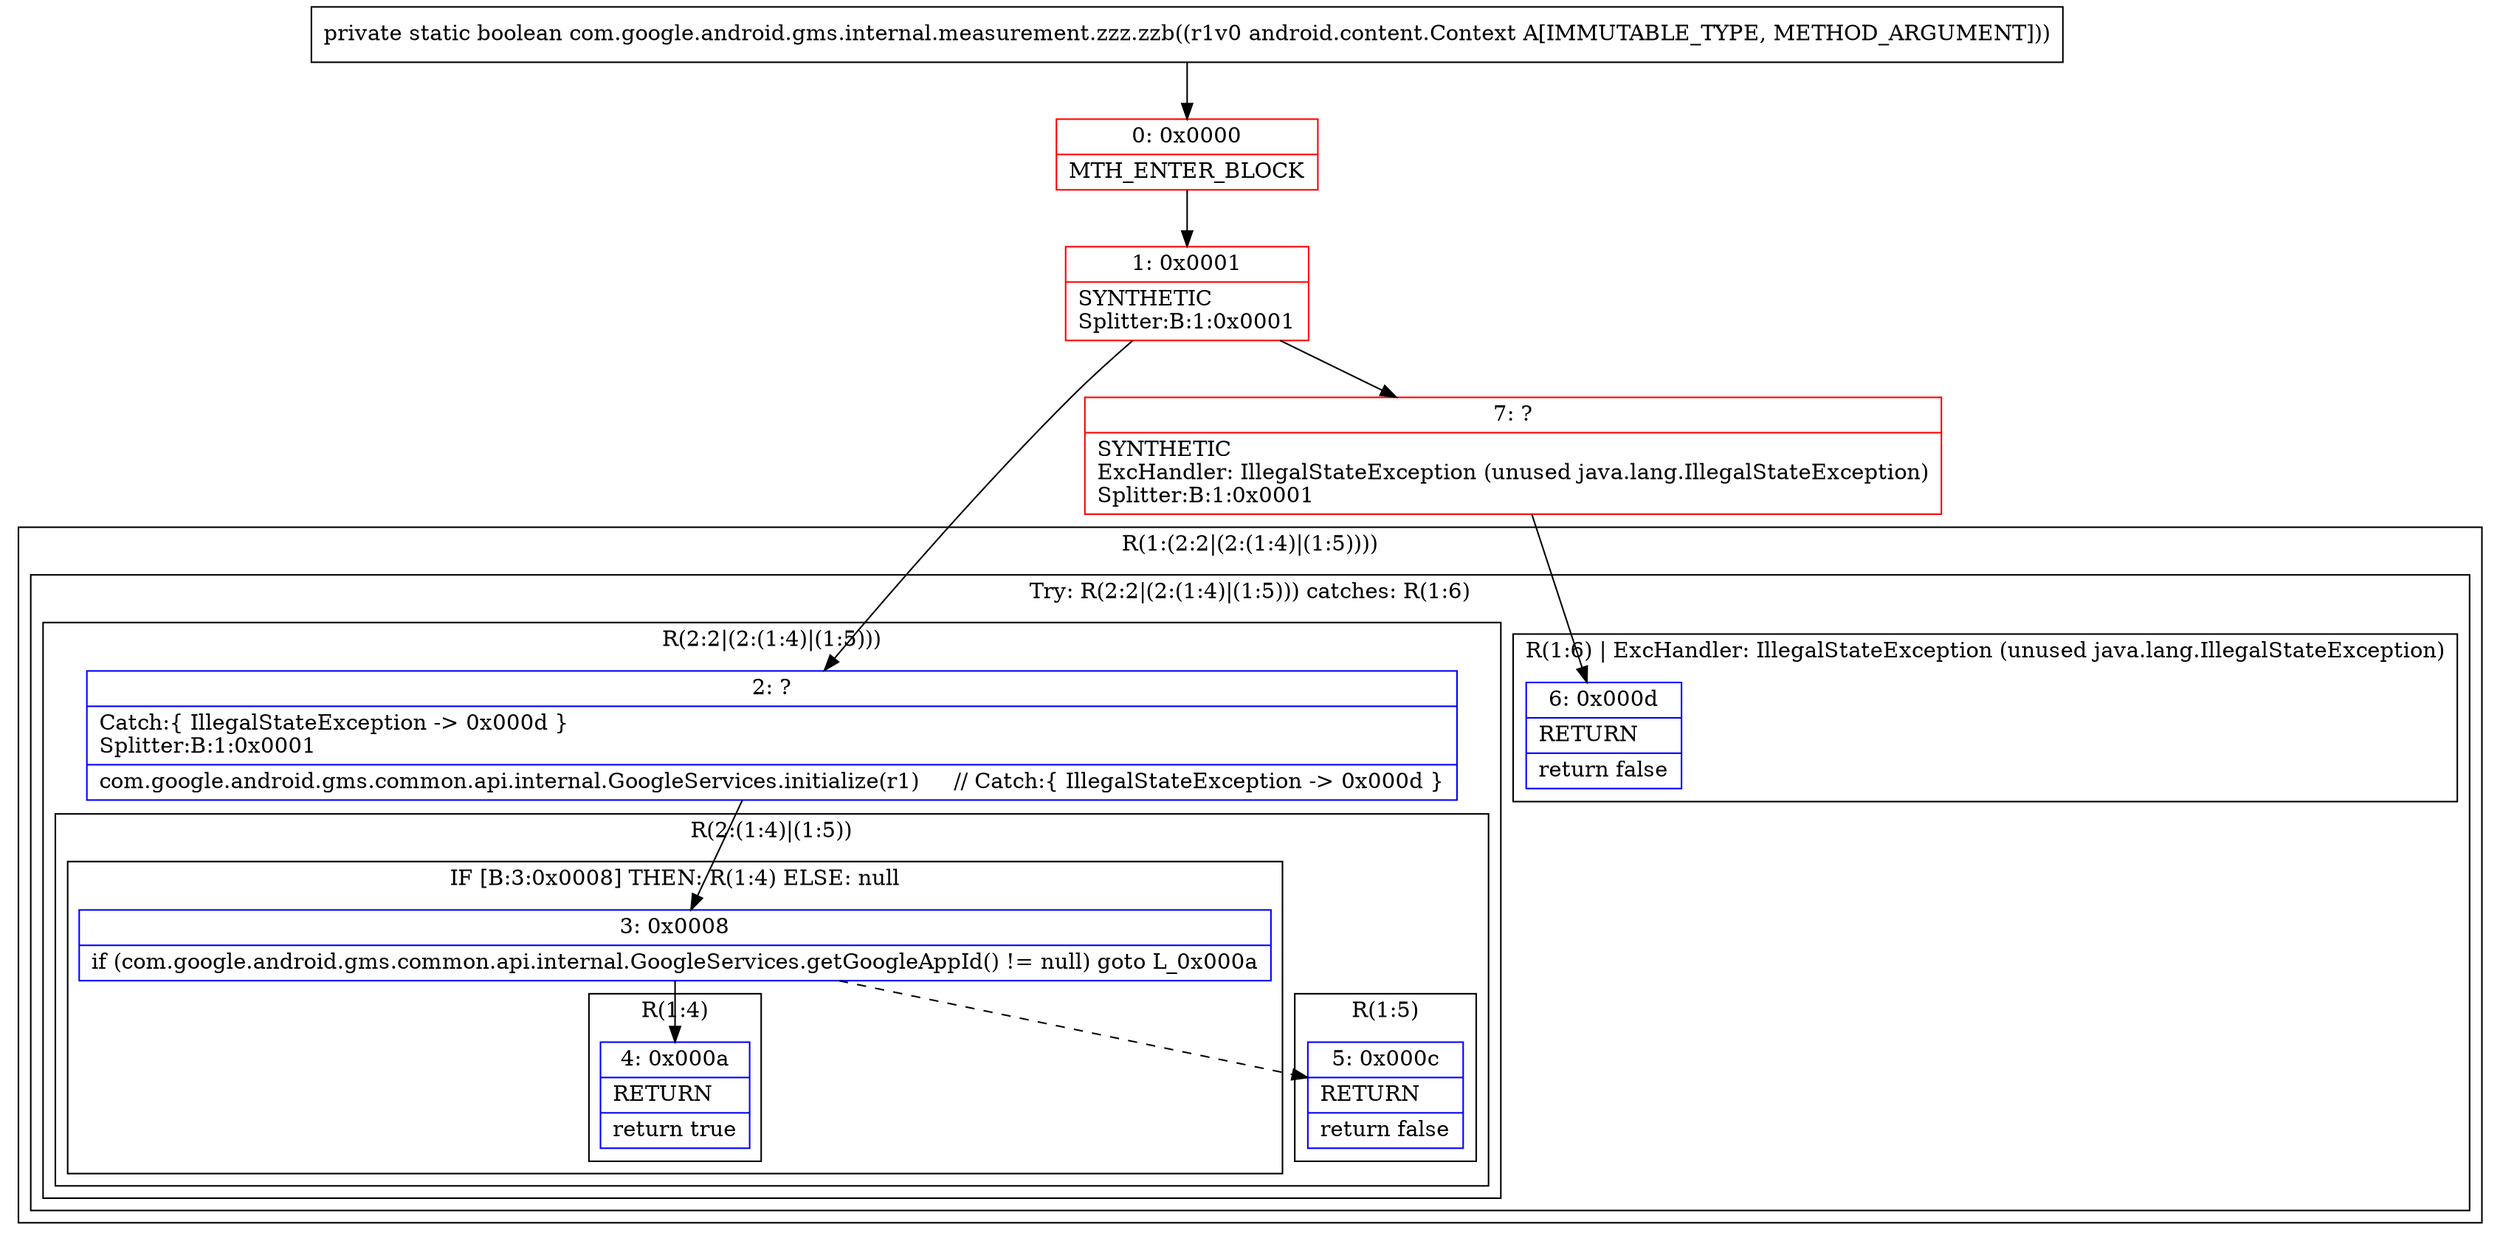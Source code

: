 digraph "CFG forcom.google.android.gms.internal.measurement.zzz.zzb(Landroid\/content\/Context;)Z" {
subgraph cluster_Region_1293049822 {
label = "R(1:(2:2|(2:(1:4)|(1:5))))";
node [shape=record,color=blue];
subgraph cluster_TryCatchRegion_1208128855 {
label = "Try: R(2:2|(2:(1:4)|(1:5))) catches: R(1:6)";
node [shape=record,color=blue];
subgraph cluster_Region_848086425 {
label = "R(2:2|(2:(1:4)|(1:5)))";
node [shape=record,color=blue];
Node_2 [shape=record,label="{2\:\ ?|Catch:\{ IllegalStateException \-\> 0x000d \}\lSplitter:B:1:0x0001\l|com.google.android.gms.common.api.internal.GoogleServices.initialize(r1)     \/\/ Catch:\{ IllegalStateException \-\> 0x000d \}\l}"];
subgraph cluster_Region_1636347179 {
label = "R(2:(1:4)|(1:5))";
node [shape=record,color=blue];
subgraph cluster_IfRegion_1044116075 {
label = "IF [B:3:0x0008] THEN: R(1:4) ELSE: null";
node [shape=record,color=blue];
Node_3 [shape=record,label="{3\:\ 0x0008|if (com.google.android.gms.common.api.internal.GoogleServices.getGoogleAppId() != null) goto L_0x000a\l}"];
subgraph cluster_Region_1649369302 {
label = "R(1:4)";
node [shape=record,color=blue];
Node_4 [shape=record,label="{4\:\ 0x000a|RETURN\l|return true\l}"];
}
}
subgraph cluster_Region_918274315 {
label = "R(1:5)";
node [shape=record,color=blue];
Node_5 [shape=record,label="{5\:\ 0x000c|RETURN\l|return false\l}"];
}
}
}
subgraph cluster_Region_318690050 {
label = "R(1:6) | ExcHandler: IllegalStateException (unused java.lang.IllegalStateException)\l";
node [shape=record,color=blue];
Node_6 [shape=record,label="{6\:\ 0x000d|RETURN\l|return false\l}"];
}
}
}
subgraph cluster_Region_318690050 {
label = "R(1:6) | ExcHandler: IllegalStateException (unused java.lang.IllegalStateException)\l";
node [shape=record,color=blue];
Node_6 [shape=record,label="{6\:\ 0x000d|RETURN\l|return false\l}"];
}
Node_0 [shape=record,color=red,label="{0\:\ 0x0000|MTH_ENTER_BLOCK\l}"];
Node_1 [shape=record,color=red,label="{1\:\ 0x0001|SYNTHETIC\lSplitter:B:1:0x0001\l}"];
Node_7 [shape=record,color=red,label="{7\:\ ?|SYNTHETIC\lExcHandler: IllegalStateException (unused java.lang.IllegalStateException)\lSplitter:B:1:0x0001\l}"];
MethodNode[shape=record,label="{private static boolean com.google.android.gms.internal.measurement.zzz.zzb((r1v0 android.content.Context A[IMMUTABLE_TYPE, METHOD_ARGUMENT])) }"];
MethodNode -> Node_0;
Node_2 -> Node_3;
Node_3 -> Node_4;
Node_3 -> Node_5[style=dashed];
Node_0 -> Node_1;
Node_1 -> Node_2;
Node_1 -> Node_7;
Node_7 -> Node_6;
}

